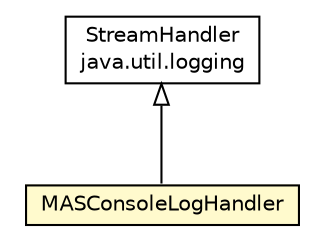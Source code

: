 #!/usr/local/bin/dot
#
# Class diagram 
# Generated by UMLGraph version R5_6_6-1-g9240c4 (http://www.umlgraph.org/)
#

digraph G {
	edge [fontname="Helvetica",fontsize=10,labelfontname="Helvetica",labelfontsize=10];
	node [fontname="Helvetica",fontsize=10,shape=plaintext];
	nodesep=0.25;
	ranksep=0.5;
	// jason.runtime.MASConsoleLogHandler
	c32675 [label=<<table title="jason.runtime.MASConsoleLogHandler" border="0" cellborder="1" cellspacing="0" cellpadding="2" port="p" bgcolor="lemonChiffon" href="./MASConsoleLogHandler.html">
		<tr><td><table border="0" cellspacing="0" cellpadding="1">
<tr><td align="center" balign="center"> MASConsoleLogHandler </td></tr>
		</table></td></tr>
		</table>>, URL="./MASConsoleLogHandler.html", fontname="Helvetica", fontcolor="black", fontsize=10.0];
	//jason.runtime.MASConsoleLogHandler extends java.util.logging.StreamHandler
	c32762:p -> c32675:p [dir=back,arrowtail=empty];
	// java.util.logging.StreamHandler
	c32762 [label=<<table title="java.util.logging.StreamHandler" border="0" cellborder="1" cellspacing="0" cellpadding="2" port="p" href="http://java.sun.com/j2se/1.4.2/docs/api/java/util/logging/StreamHandler.html">
		<tr><td><table border="0" cellspacing="0" cellpadding="1">
<tr><td align="center" balign="center"> StreamHandler </td></tr>
<tr><td align="center" balign="center"> java.util.logging </td></tr>
		</table></td></tr>
		</table>>, URL="http://java.sun.com/j2se/1.4.2/docs/api/java/util/logging/StreamHandler.html", fontname="Helvetica", fontcolor="black", fontsize=10.0];
}

